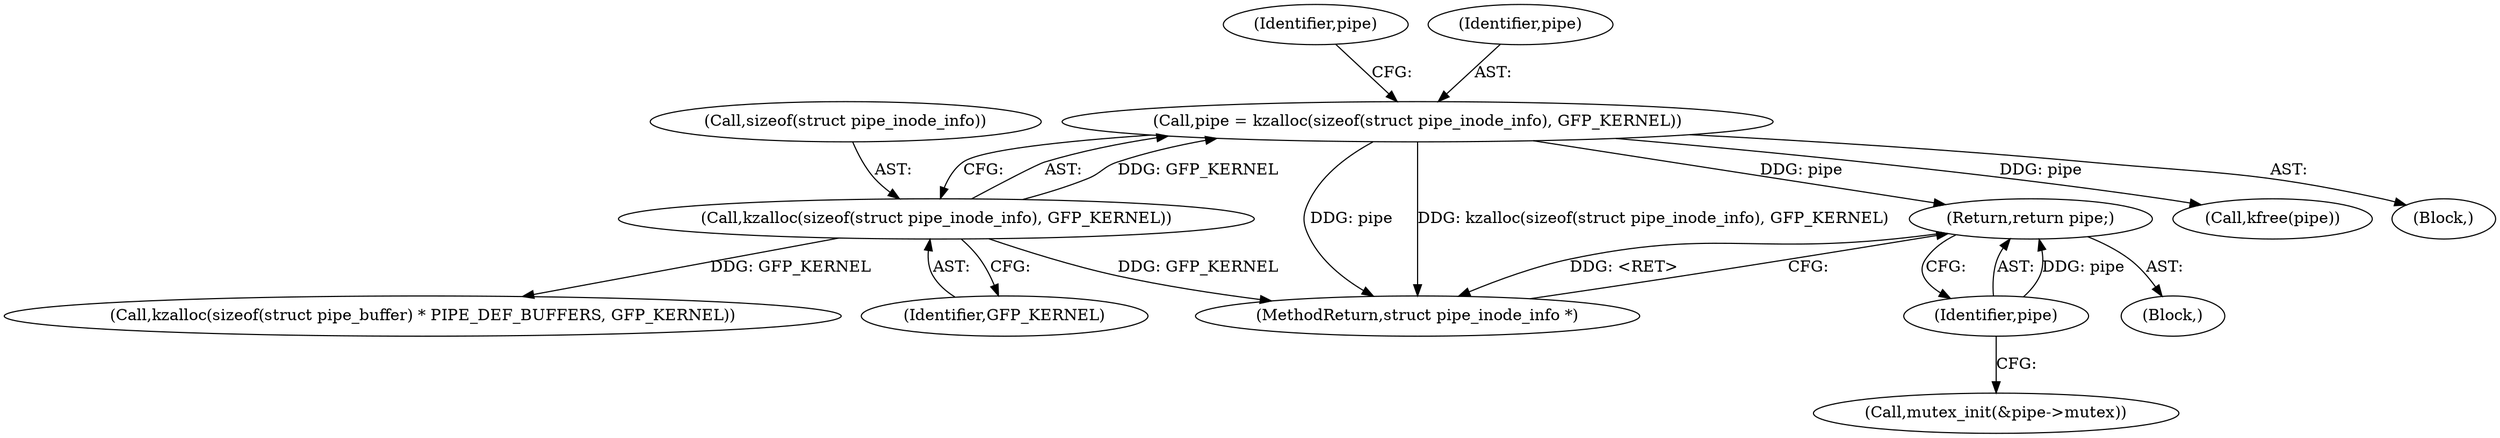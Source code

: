 digraph "0_linux_759c01142a5d0f364a462346168a56de28a80f52@pointer" {
"1000152" [label="(Return,return pipe;)"];
"1000153" [label="(Identifier,pipe)"];
"1000104" [label="(Call,pipe = kzalloc(sizeof(struct pipe_inode_info), GFP_KERNEL))"];
"1000106" [label="(Call,kzalloc(sizeof(struct pipe_inode_info), GFP_KERNEL))"];
"1000147" [label="(Call,mutex_init(&pipe->mutex))"];
"1000107" [label="(Call,sizeof(struct pipe_inode_info))"];
"1000152" [label="(Return,return pipe;)"];
"1000127" [label="(Block,)"];
"1000109" [label="(Identifier,GFP_KERNEL)"];
"1000111" [label="(Identifier,pipe)"];
"1000154" [label="(Call,kfree(pipe))"];
"1000117" [label="(Call,kzalloc(sizeof(struct pipe_buffer) * PIPE_DEF_BUFFERS, GFP_KERNEL))"];
"1000102" [label="(Block,)"];
"1000104" [label="(Call,pipe = kzalloc(sizeof(struct pipe_inode_info), GFP_KERNEL))"];
"1000106" [label="(Call,kzalloc(sizeof(struct pipe_inode_info), GFP_KERNEL))"];
"1000158" [label="(MethodReturn,struct pipe_inode_info *)"];
"1000153" [label="(Identifier,pipe)"];
"1000105" [label="(Identifier,pipe)"];
"1000152" -> "1000127"  [label="AST: "];
"1000152" -> "1000153"  [label="CFG: "];
"1000153" -> "1000152"  [label="AST: "];
"1000158" -> "1000152"  [label="CFG: "];
"1000152" -> "1000158"  [label="DDG: <RET>"];
"1000153" -> "1000152"  [label="DDG: pipe"];
"1000104" -> "1000152"  [label="DDG: pipe"];
"1000153" -> "1000147"  [label="CFG: "];
"1000104" -> "1000102"  [label="AST: "];
"1000104" -> "1000106"  [label="CFG: "];
"1000105" -> "1000104"  [label="AST: "];
"1000106" -> "1000104"  [label="AST: "];
"1000111" -> "1000104"  [label="CFG: "];
"1000104" -> "1000158"  [label="DDG: pipe"];
"1000104" -> "1000158"  [label="DDG: kzalloc(sizeof(struct pipe_inode_info), GFP_KERNEL)"];
"1000106" -> "1000104"  [label="DDG: GFP_KERNEL"];
"1000104" -> "1000154"  [label="DDG: pipe"];
"1000106" -> "1000109"  [label="CFG: "];
"1000107" -> "1000106"  [label="AST: "];
"1000109" -> "1000106"  [label="AST: "];
"1000106" -> "1000158"  [label="DDG: GFP_KERNEL"];
"1000106" -> "1000117"  [label="DDG: GFP_KERNEL"];
}
